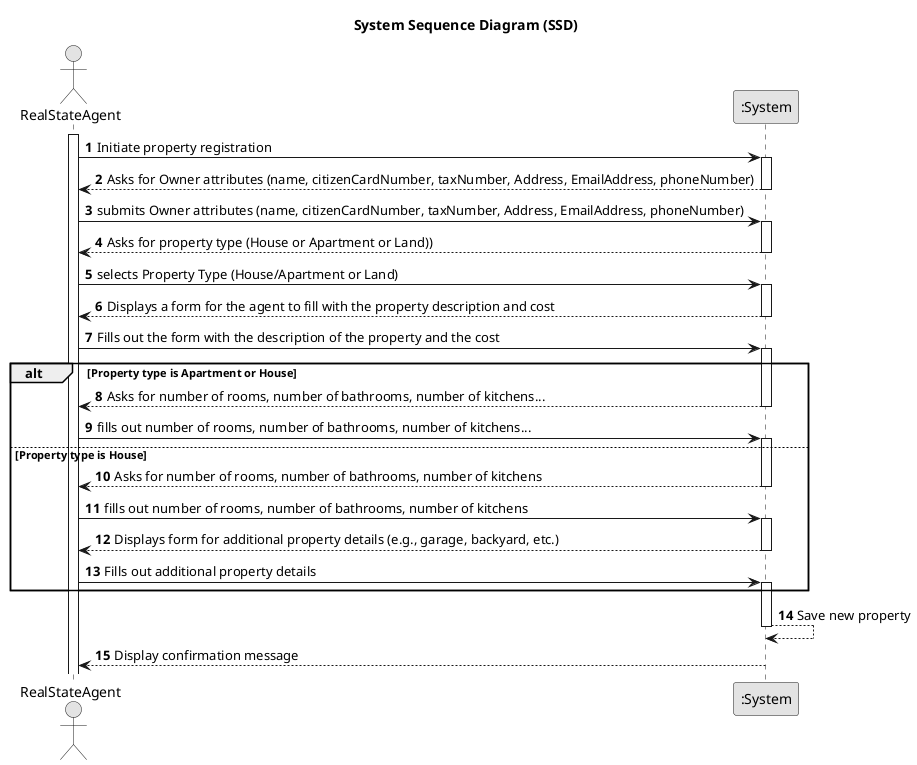 @startuml
skinparam monochrome true
skinparam packageStyle rectangle
skinparam shadowing false

title System Sequence Diagram (SSD)

autonumber
actor "RealStateAgent" as User
participant ":System" as System

activate User

User -> System : Initiate property registration
activate System

System --> User : Asks for Owner attributes (name, citizenCardNumber, taxNumber, Address, EmailAddress, phoneNumber)
deactivate System

User -> System : submits Owner attributes (name, citizenCardNumber, taxNumber, Address, EmailAddress, phoneNumber)
activate System

System --> User : Asks for property type (House or Apartment or Land))
deactivate System

User -> System : selects Property Type (House/Apartment or Land)
activate System

System --> User : Displays a form for the agent to fill with the property description and cost
deactivate System

User -> System : Fills out the form with the description of the property and the cost
activate System

alt Property type is Apartment or House

    System --> User : Asks for number of rooms, number of bathrooms, number of kitchens...
    deactivate System

    User -> System : fills out number of rooms, number of bathrooms, number of kitchens...
    activate System

    else Property type is House

        System --> User : Asks for number of rooms, number of bathrooms, number of kitchens
        deactivate System

        User -> System : fills out number of rooms, number of bathrooms, number of kitchens
        activate System

        System --> User : Displays form for additional property details (e.g., garage, backyard, etc.)
        deactivate System

        User -> System : Fills out additional property details
        activate System

end

System --> System: Save new property
deactivate System

System --> User: Display confirmation message
deactivate System
@enduml